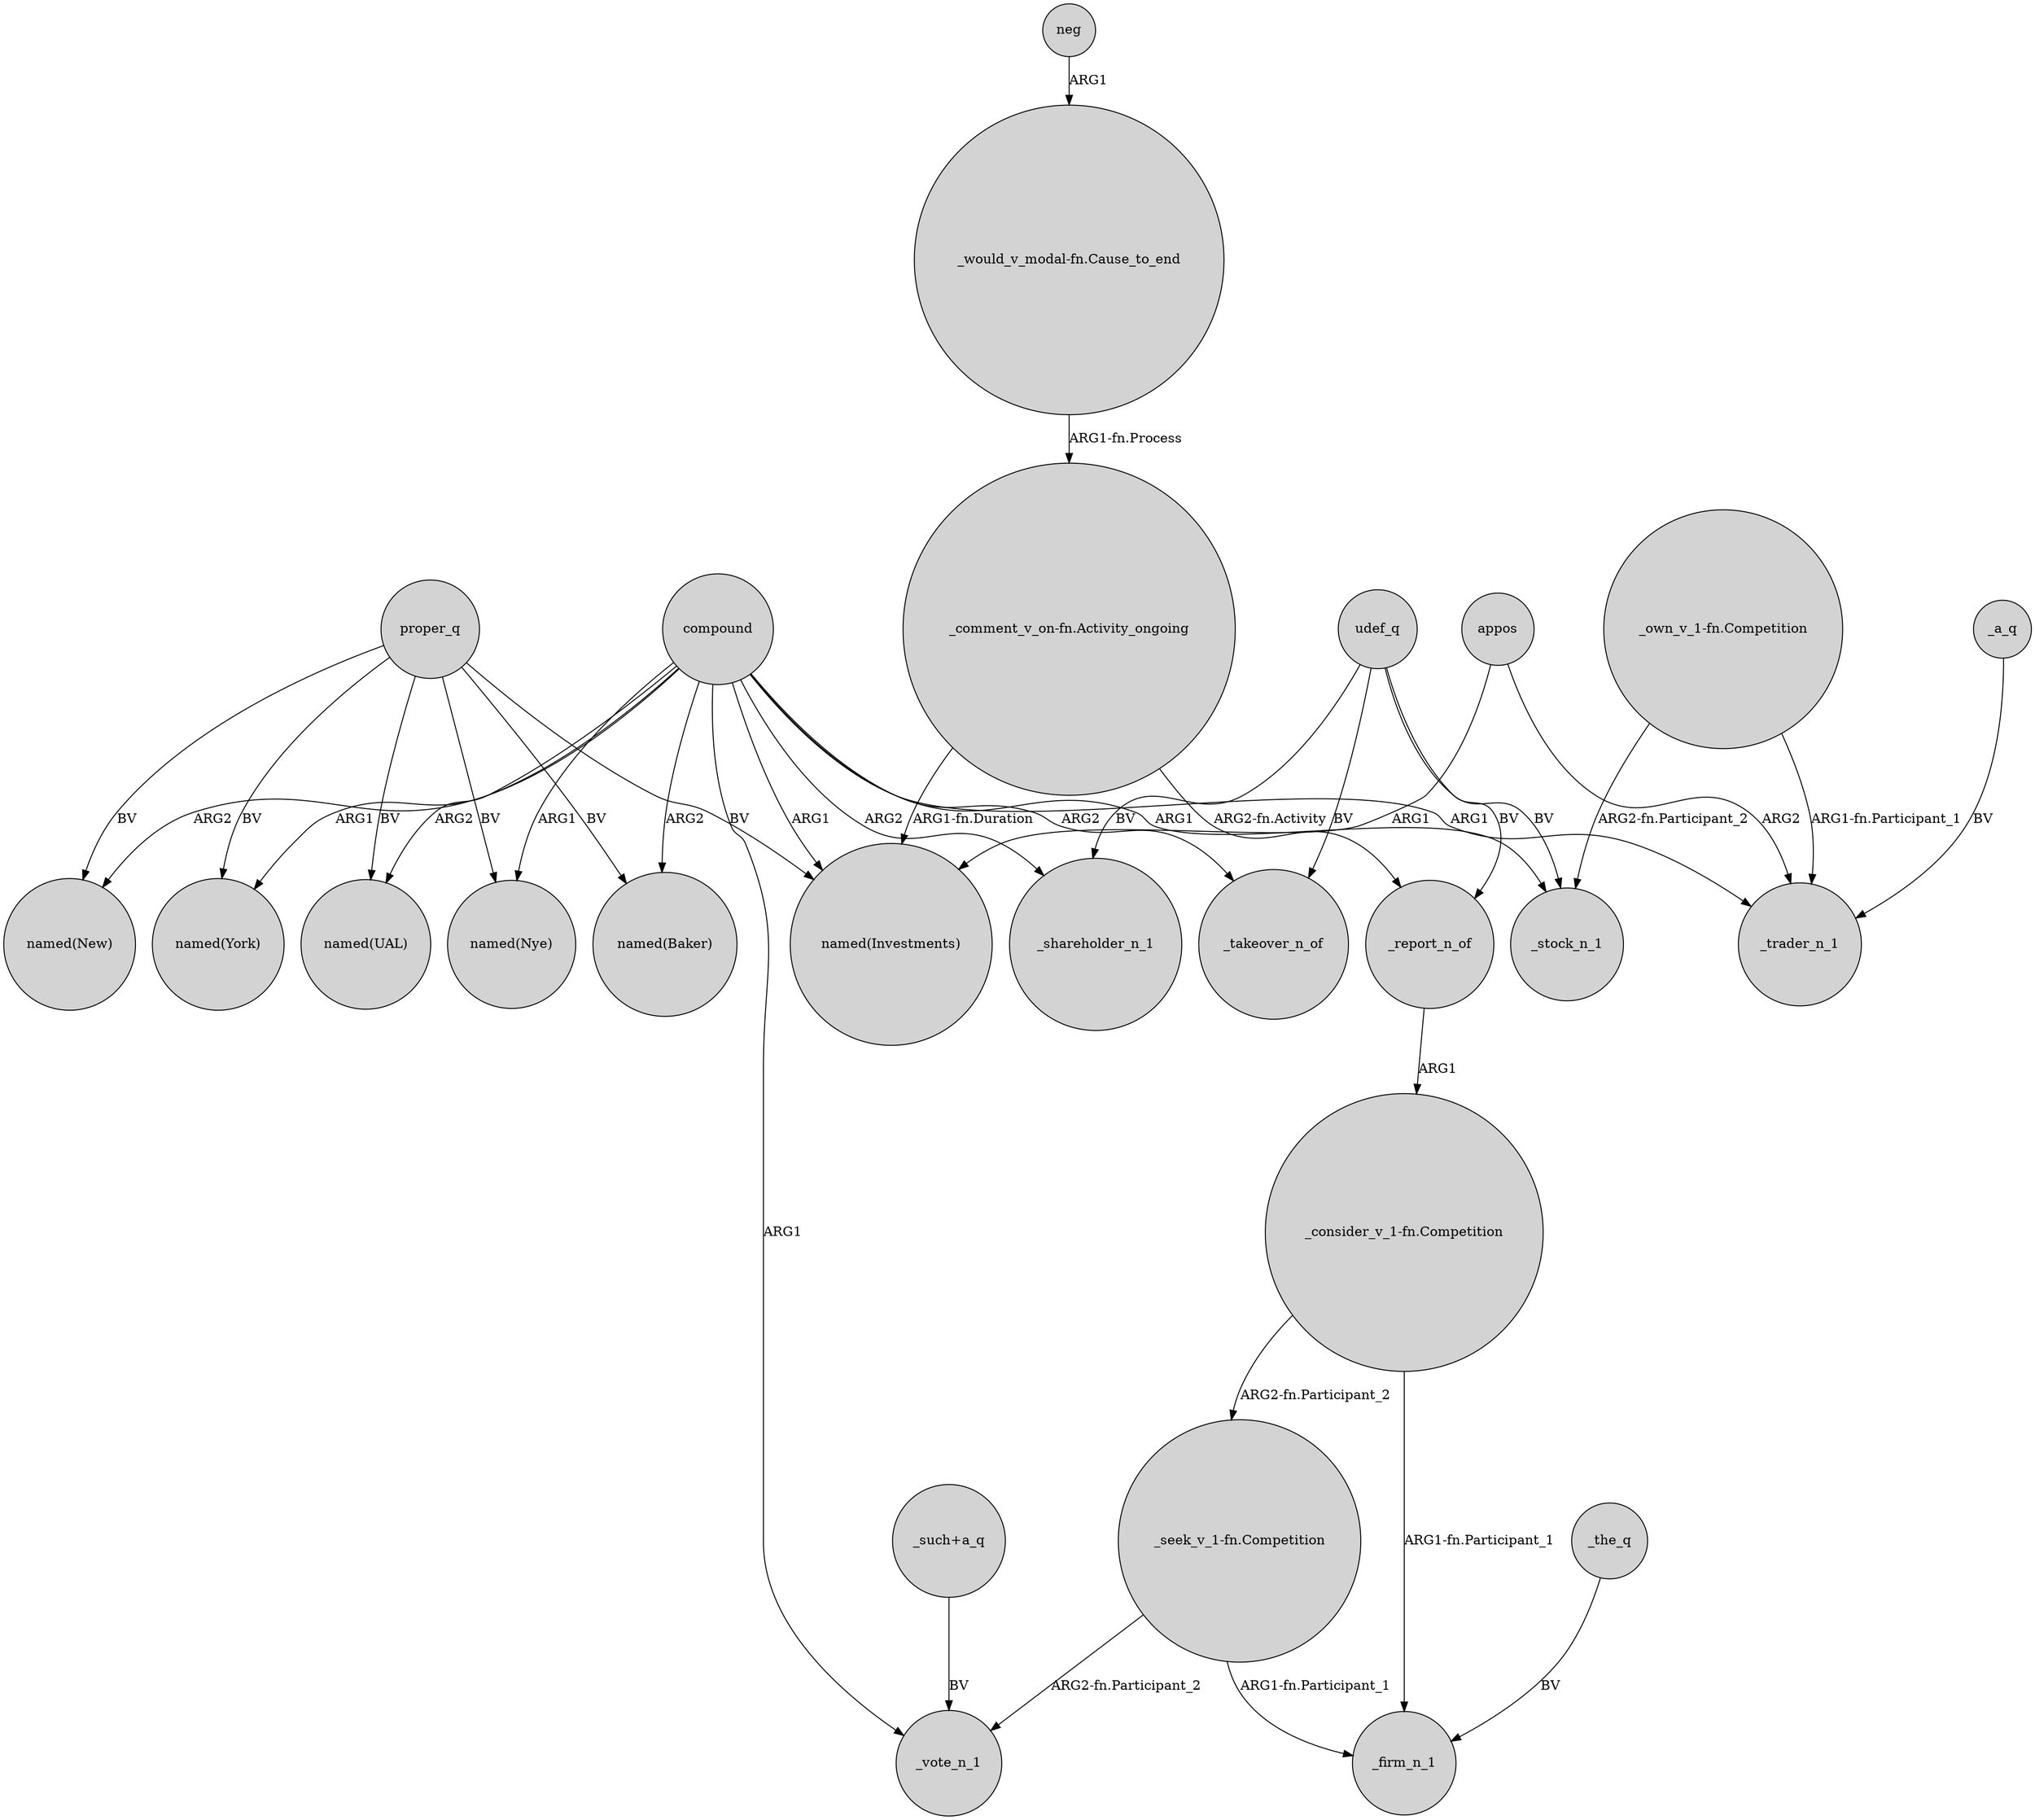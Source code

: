 digraph {
	node [shape=circle style=filled]
	appos -> "named(Investments)" [label=ARG1]
	proper_q -> "named(Investments)" [label=BV]
	compound -> _shareholder_n_1 [label=ARG2]
	udef_q -> _shareholder_n_1 [label=BV]
	compound -> "named(New)" [label=ARG2]
	compound -> "named(Nye)" [label=ARG1]
	compound -> _trader_n_1 [label=ARG1]
	proper_q -> "named(New)" [label=BV]
	"_own_v_1-fn.Competition" -> _stock_n_1 [label="ARG2-fn.Participant_2"]
	compound -> "named(Baker)" [label=ARG2]
	appos -> _trader_n_1 [label=ARG2]
	proper_q -> "named(Baker)" [label=BV]
	"_seek_v_1-fn.Competition" -> _vote_n_1 [label="ARG2-fn.Participant_2"]
	compound -> "named(Investments)" [label=ARG1]
	"_consider_v_1-fn.Competition" -> "_seek_v_1-fn.Competition" [label="ARG2-fn.Participant_2"]
	udef_q -> _report_n_of [label=BV]
	compound -> _stock_n_1 [label=ARG1]
	proper_q -> "named(York)" [label=BV]
	proper_q -> "named(UAL)" [label=BV]
	udef_q -> _takeover_n_of [label=BV]
	_a_q -> _trader_n_1 [label=BV]
	udef_q -> _stock_n_1 [label=BV]
	"_would_v_modal-fn.Cause_to_end" -> "_comment_v_on-fn.Activity_ongoing" [label="ARG1-fn.Process"]
	_report_n_of -> "_consider_v_1-fn.Competition" [label=ARG1]
	_the_q -> _firm_n_1 [label=BV]
	"_comment_v_on-fn.Activity_ongoing" -> _report_n_of [label="ARG2-fn.Activity"]
	"_seek_v_1-fn.Competition" -> _firm_n_1 [label="ARG1-fn.Participant_1"]
	"_comment_v_on-fn.Activity_ongoing" -> "named(Investments)" [label="ARG1-fn.Duration"]
	"_own_v_1-fn.Competition" -> _trader_n_1 [label="ARG1-fn.Participant_1"]
	"_consider_v_1-fn.Competition" -> _firm_n_1 [label="ARG1-fn.Participant_1"]
	compound -> "named(UAL)" [label=ARG2]
	compound -> _vote_n_1 [label=ARG1]
	compound -> _takeover_n_of [label=ARG2]
	neg -> "_would_v_modal-fn.Cause_to_end" [label=ARG1]
	compound -> "named(York)" [label=ARG1]
	proper_q -> "named(Nye)" [label=BV]
	"_such+a_q" -> _vote_n_1 [label=BV]
}
